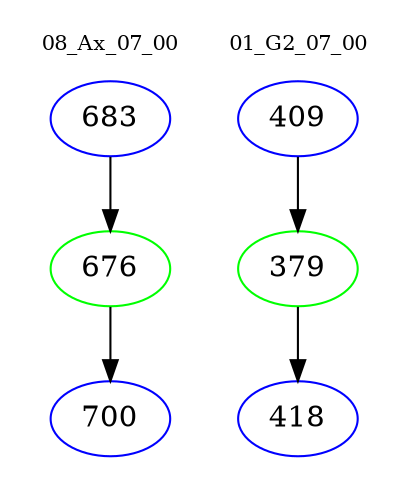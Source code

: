 digraph{
subgraph cluster_0 {
color = white
label = "08_Ax_07_00";
fontsize=10;
T0_683 [label="683", color="blue"]
T0_683 -> T0_676 [color="black"]
T0_676 [label="676", color="green"]
T0_676 -> T0_700 [color="black"]
T0_700 [label="700", color="blue"]
}
subgraph cluster_1 {
color = white
label = "01_G2_07_00";
fontsize=10;
T1_409 [label="409", color="blue"]
T1_409 -> T1_379 [color="black"]
T1_379 [label="379", color="green"]
T1_379 -> T1_418 [color="black"]
T1_418 [label="418", color="blue"]
}
}
